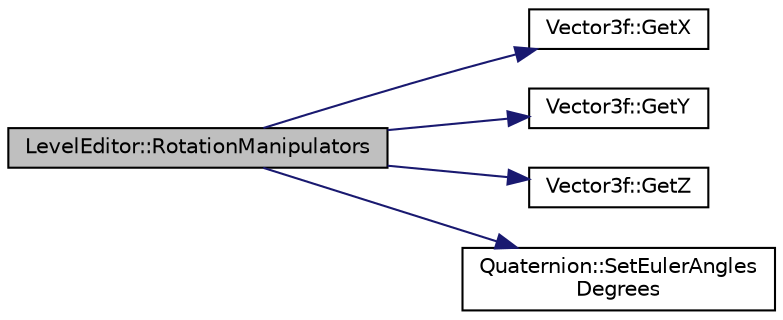 digraph "LevelEditor::RotationManipulators"
{
 // LATEX_PDF_SIZE
  edge [fontname="Helvetica",fontsize="10",labelfontname="Helvetica",labelfontsize="10"];
  node [fontname="Helvetica",fontsize="10",shape=record];
  rankdir="LR";
  Node52 [label="LevelEditor::RotationManipulators",height=0.2,width=0.4,color="black", fillcolor="grey75", style="filled", fontcolor="black",tooltip="displays the (Euler) rotation fields in the transform editor"];
  Node52 -> Node53 [color="midnightblue",fontsize="10",style="solid",fontname="Helvetica"];
  Node53 [label="Vector3f::GetX",height=0.2,width=0.4,color="black", fillcolor="white", style="filled",URL="$class_vector3f.html#abb50ca8baf8111e9bae60e4f7c144db3",tooltip="x value accessor"];
  Node52 -> Node54 [color="midnightblue",fontsize="10",style="solid",fontname="Helvetica"];
  Node54 [label="Vector3f::GetY",height=0.2,width=0.4,color="black", fillcolor="white", style="filled",URL="$class_vector3f.html#a9a1317e3ba2ef2c5e661d340a74a825a",tooltip="y value accessor"];
  Node52 -> Node55 [color="midnightblue",fontsize="10",style="solid",fontname="Helvetica"];
  Node55 [label="Vector3f::GetZ",height=0.2,width=0.4,color="black", fillcolor="white", style="filled",URL="$class_vector3f.html#a874fc93c81a47a0455afb9cdd542c599",tooltip="z value accessor"];
  Node52 -> Node56 [color="midnightblue",fontsize="10",style="solid",fontname="Helvetica"];
  Node56 [label="Quaternion::SetEulerAngles\lDegrees",height=0.2,width=0.4,color="black", fillcolor="white", style="filled",URL="$class_quaternion.html#a5dea869799c66c79befa336461df8882",tooltip=" "];
}
